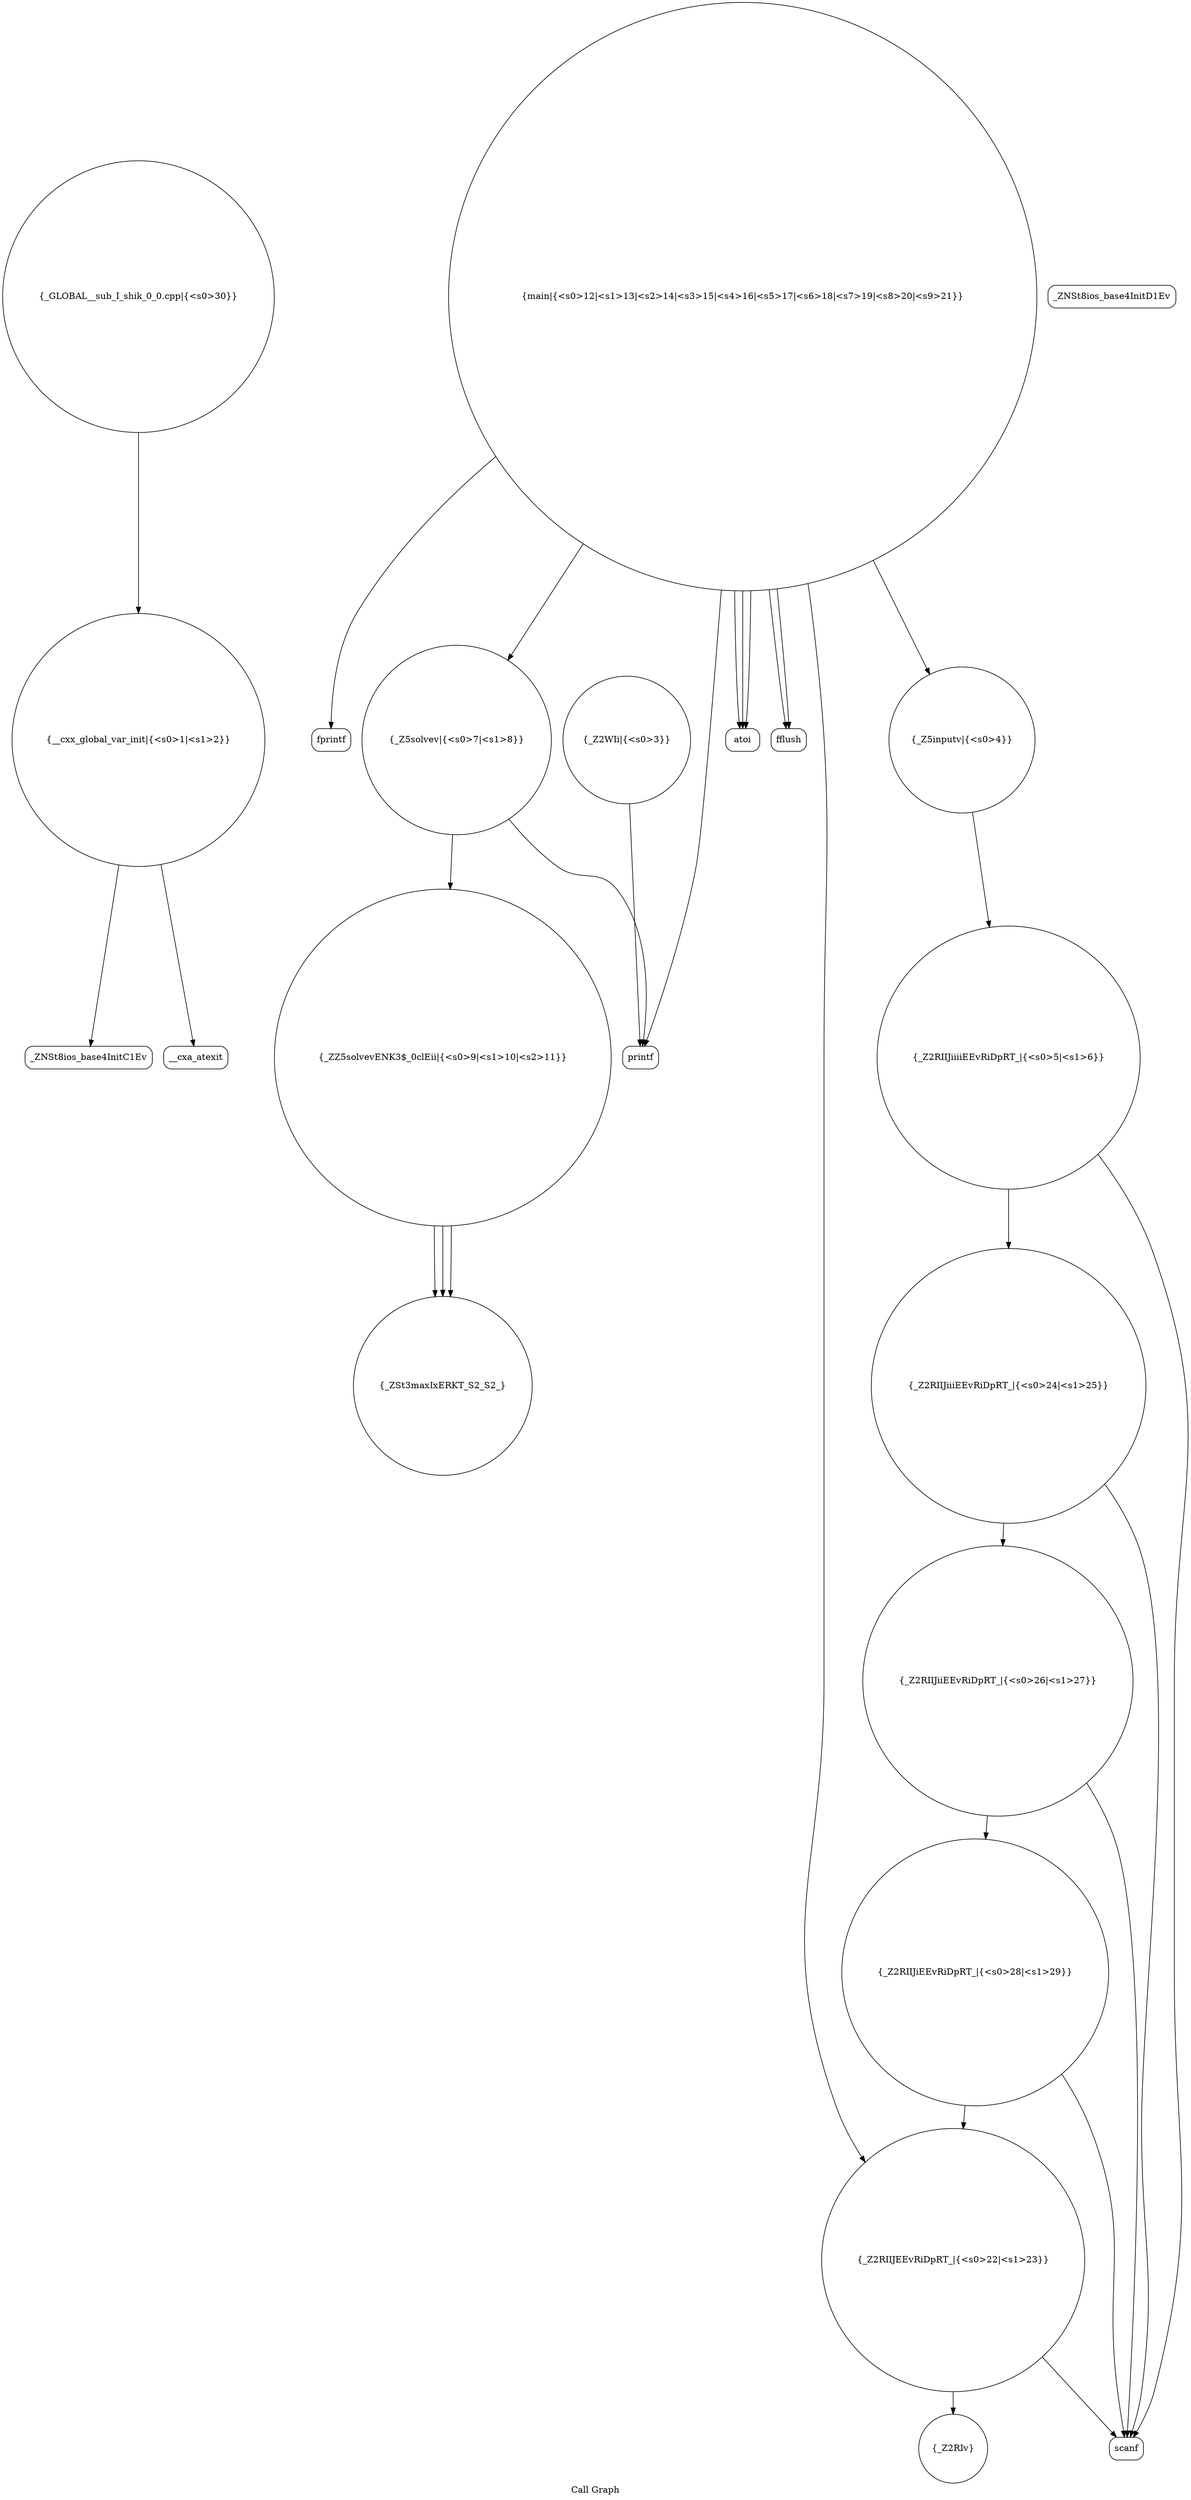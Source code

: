 digraph "Call Graph" {
	label="Call Graph";

	Node0x55982aad2ee0 [shape=record,shape=circle,label="{__cxx_global_var_init|{<s0>1|<s1>2}}"];
	Node0x55982aad2ee0:s0 -> Node0x55982aad3370[color=black];
	Node0x55982aad2ee0:s1 -> Node0x55982aad3470[color=black];
	Node0x55982aad3670 [shape=record,shape=circle,label="{_Z5inputv|{<s0>4}}"];
	Node0x55982aad3670:s0 -> Node0x55982aad36f0[color=black];
	Node0x55982aad39f0 [shape=record,shape=Mrecord,label="{fprintf}"];
	Node0x55982aad3d70 [shape=record,shape=circle,label="{_GLOBAL__sub_I_shik_0_0.cpp|{<s0>30}}"];
	Node0x55982aad3d70:s0 -> Node0x55982aad2ee0[color=black];
	Node0x55982aad33f0 [shape=record,shape=Mrecord,label="{_ZNSt8ios_base4InitD1Ev}"];
	Node0x55982aad3770 [shape=record,shape=circle,label="{_Z5solvev|{<s0>7|<s1>8}}"];
	Node0x55982aad3770:s0 -> Node0x55982aad37f0[color=black];
	Node0x55982aad3770:s1 -> Node0x55982aad35f0[color=black];
	Node0x55982aad3af0 [shape=record,shape=circle,label="{_ZSt3maxIxERKT_S2_S2_}"];
	Node0x55982aad34f0 [shape=record,shape=circle,label="{_Z2RIv}"];
	Node0x55982aad3870 [shape=record,shape=circle,label="{main|{<s0>12|<s1>13|<s2>14|<s3>15|<s4>16|<s5>17|<s6>18|<s7>19|<s8>20|<s9>21}}"];
	Node0x55982aad3870:s0 -> Node0x55982aad38f0[color=black];
	Node0x55982aad3870:s1 -> Node0x55982aad3670[color=black];
	Node0x55982aad3870:s2 -> Node0x55982aad3970[color=black];
	Node0x55982aad3870:s3 -> Node0x55982aad3970[color=black];
	Node0x55982aad3870:s4 -> Node0x55982aad3970[color=black];
	Node0x55982aad3870:s5 -> Node0x55982aad39f0[color=black];
	Node0x55982aad3870:s6 -> Node0x55982aad3a70[color=black];
	Node0x55982aad3870:s7 -> Node0x55982aad35f0[color=black];
	Node0x55982aad3870:s8 -> Node0x55982aad3770[color=black];
	Node0x55982aad3870:s9 -> Node0x55982aad3a70[color=black];
	Node0x55982aad3bf0 [shape=record,shape=circle,label="{_Z2RIIJiiiEEvRiDpRT_|{<s0>24|<s1>25}}"];
	Node0x55982aad3bf0:s0 -> Node0x55982aad3b70[color=black];
	Node0x55982aad3bf0:s1 -> Node0x55982aad3c70[color=black];
	Node0x55982aad35f0 [shape=record,shape=Mrecord,label="{printf}"];
	Node0x55982aad3970 [shape=record,shape=Mrecord,label="{atoi}"];
	Node0x55982aad3cf0 [shape=record,shape=circle,label="{_Z2RIIJiEEvRiDpRT_|{<s0>28|<s1>29}}"];
	Node0x55982aad3cf0:s0 -> Node0x55982aad3b70[color=black];
	Node0x55982aad3cf0:s1 -> Node0x55982aad38f0[color=black];
	Node0x55982aad3370 [shape=record,shape=Mrecord,label="{_ZNSt8ios_base4InitC1Ev}"];
	Node0x55982aad36f0 [shape=record,shape=circle,label="{_Z2RIIJiiiiEEvRiDpRT_|{<s0>5|<s1>6}}"];
	Node0x55982aad36f0:s0 -> Node0x55982aad3b70[color=black];
	Node0x55982aad36f0:s1 -> Node0x55982aad3bf0[color=black];
	Node0x55982aad3a70 [shape=record,shape=Mrecord,label="{fflush}"];
	Node0x55982aad3470 [shape=record,shape=Mrecord,label="{__cxa_atexit}"];
	Node0x55982aad37f0 [shape=record,shape=circle,label="{_ZZ5solvevENK3$_0clEii|{<s0>9|<s1>10|<s2>11}}"];
	Node0x55982aad37f0:s0 -> Node0x55982aad3af0[color=black];
	Node0x55982aad37f0:s1 -> Node0x55982aad3af0[color=black];
	Node0x55982aad37f0:s2 -> Node0x55982aad3af0[color=black];
	Node0x55982aad3b70 [shape=record,shape=Mrecord,label="{scanf}"];
	Node0x55982aad3570 [shape=record,shape=circle,label="{_Z2WIi|{<s0>3}}"];
	Node0x55982aad3570:s0 -> Node0x55982aad35f0[color=black];
	Node0x55982aad38f0 [shape=record,shape=circle,label="{_Z2RIIJEEvRiDpRT_|{<s0>22|<s1>23}}"];
	Node0x55982aad38f0:s0 -> Node0x55982aad3b70[color=black];
	Node0x55982aad38f0:s1 -> Node0x55982aad34f0[color=black];
	Node0x55982aad3c70 [shape=record,shape=circle,label="{_Z2RIIJiiEEvRiDpRT_|{<s0>26|<s1>27}}"];
	Node0x55982aad3c70:s0 -> Node0x55982aad3b70[color=black];
	Node0x55982aad3c70:s1 -> Node0x55982aad3cf0[color=black];
}
